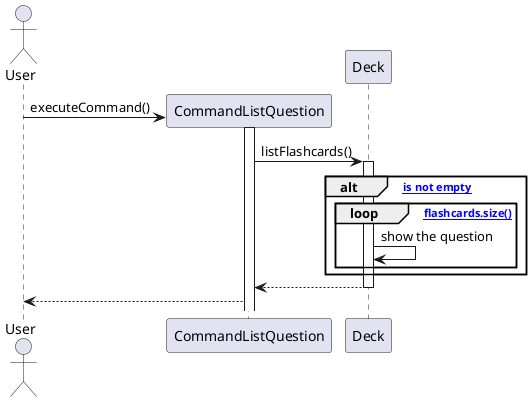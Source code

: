@startuml

actor User
User -> CommandListQuestion **: executeCommand()
CommandListQuestion++
CommandListQuestion -> Deck++: listFlashcards()
alt [deck is not empty]
loop [flashcards.size()]
    Deck -> Deck: show the question
end
end
return
CommandListQuestion --> User


@enduml
